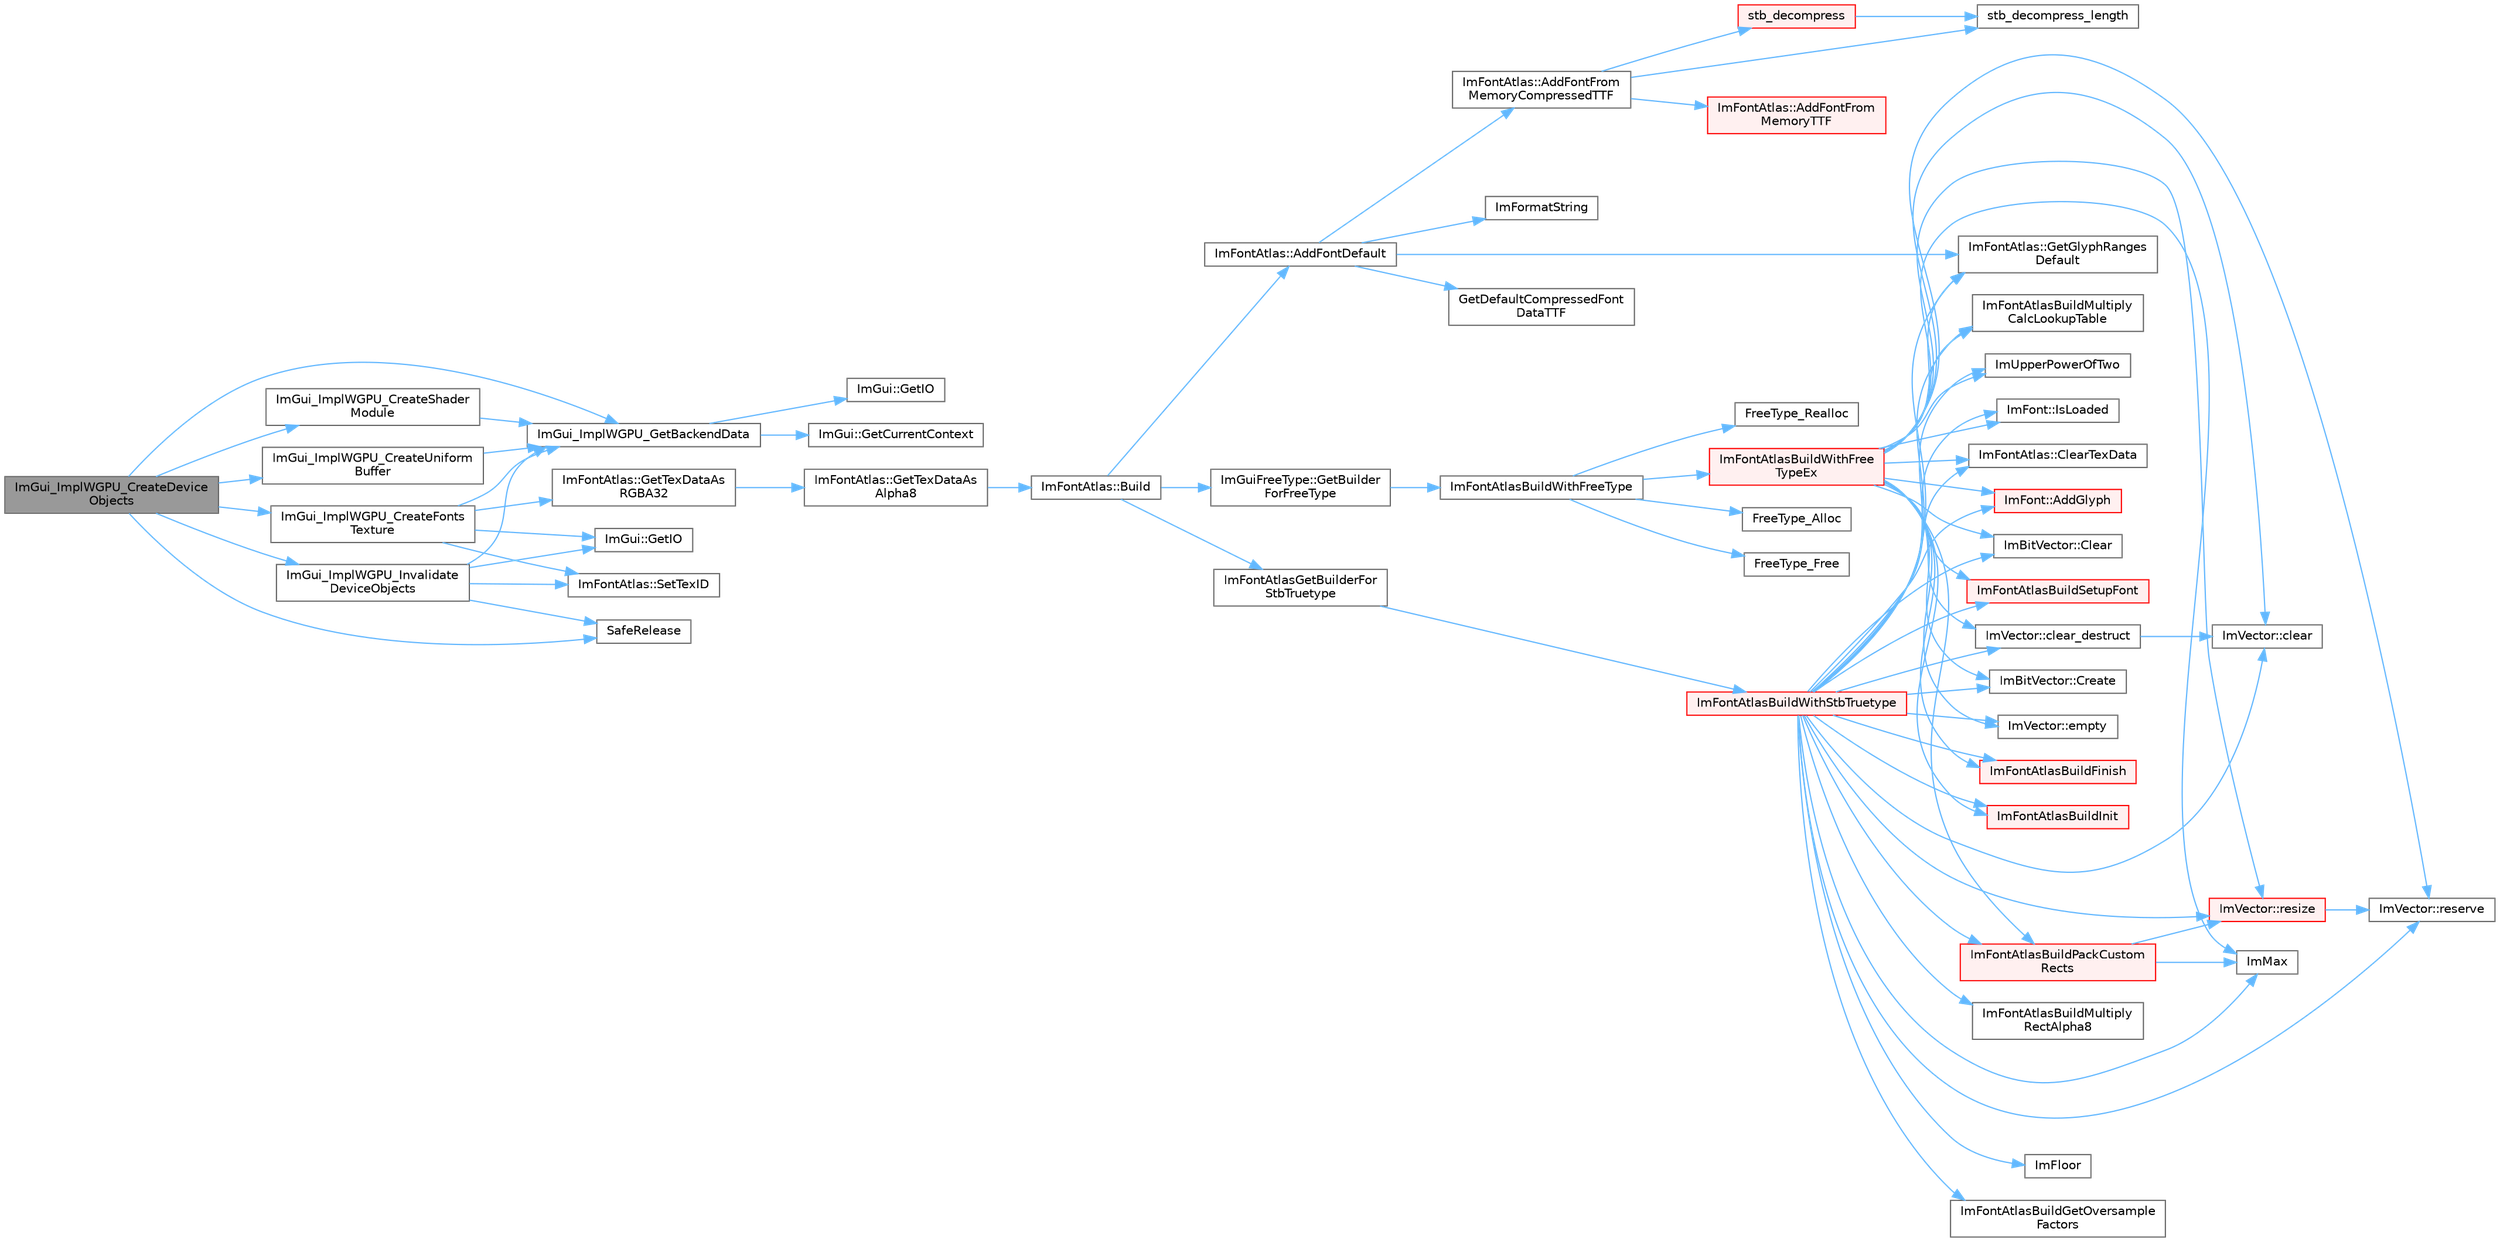 digraph "ImGui_ImplWGPU_CreateDeviceObjects"
{
 // LATEX_PDF_SIZE
  bgcolor="transparent";
  edge [fontname=Helvetica,fontsize=10,labelfontname=Helvetica,labelfontsize=10];
  node [fontname=Helvetica,fontsize=10,shape=box,height=0.2,width=0.4];
  rankdir="LR";
  Node1 [id="Node000001",label="ImGui_ImplWGPU_CreateDevice\lObjects",height=0.2,width=0.4,color="gray40", fillcolor="grey60", style="filled", fontcolor="black",tooltip=" "];
  Node1 -> Node2 [id="edge1_Node000001_Node000002",color="steelblue1",style="solid",tooltip=" "];
  Node2 [id="Node000002",label="ImGui_ImplWGPU_CreateFonts\lTexture",height=0.2,width=0.4,color="grey40", fillcolor="white", style="filled",URL="$imgui__impl__wgpu_8cpp.html#adf54cdc5c0c6af718f0efb46b8b312d9",tooltip=" "];
  Node2 -> Node3 [id="edge2_Node000002_Node000003",color="steelblue1",style="solid",tooltip=" "];
  Node3 [id="Node000003",label="ImGui::GetIO",height=0.2,width=0.4,color="grey40", fillcolor="white", style="filled",URL="$namespace_im_gui.html#a3179e560812f878f3961ce803a5d9302",tooltip=" "];
  Node2 -> Node4 [id="edge3_Node000002_Node000004",color="steelblue1",style="solid",tooltip=" "];
  Node4 [id="Node000004",label="ImFontAtlas::GetTexDataAs\lRGBA32",height=0.2,width=0.4,color="grey40", fillcolor="white", style="filled",URL="$struct_im_font_atlas.html#a8abb0c4e67ebb38249d4df71218c4eec",tooltip=" "];
  Node4 -> Node5 [id="edge4_Node000004_Node000005",color="steelblue1",style="solid",tooltip=" "];
  Node5 [id="Node000005",label="ImFontAtlas::GetTexDataAs\lAlpha8",height=0.2,width=0.4,color="grey40", fillcolor="white", style="filled",URL="$struct_im_font_atlas.html#aeff1a1044a1ab68d8f27bb2819cd9f44",tooltip=" "];
  Node5 -> Node6 [id="edge5_Node000005_Node000006",color="steelblue1",style="solid",tooltip=" "];
  Node6 [id="Node000006",label="ImFontAtlas::Build",height=0.2,width=0.4,color="grey40", fillcolor="white", style="filled",URL="$struct_im_font_atlas.html#a81e39e30dffa4dd7e458a53297451e27",tooltip=" "];
  Node6 -> Node7 [id="edge6_Node000006_Node000007",color="steelblue1",style="solid",tooltip=" "];
  Node7 [id="Node000007",label="ImFontAtlas::AddFontDefault",height=0.2,width=0.4,color="grey40", fillcolor="white", style="filled",URL="$struct_im_font_atlas.html#a9d2b4a94579bf603a0d2662cd8348cbd",tooltip=" "];
  Node7 -> Node8 [id="edge7_Node000007_Node000008",color="steelblue1",style="solid",tooltip=" "];
  Node8 [id="Node000008",label="ImFontAtlas::AddFontFrom\lMemoryCompressedTTF",height=0.2,width=0.4,color="grey40", fillcolor="white", style="filled",URL="$struct_im_font_atlas.html#a478ffa07777bf990ade02889e15a21ab",tooltip=" "];
  Node8 -> Node9 [id="edge8_Node000008_Node000009",color="steelblue1",style="solid",tooltip=" "];
  Node9 [id="Node000009",label="ImFontAtlas::AddFontFrom\lMemoryTTF",height=0.2,width=0.4,color="red", fillcolor="#FFF0F0", style="filled",URL="$struct_im_font_atlas.html#a95eec9b791e9c509180030f8176406ff",tooltip=" "];
  Node8 -> Node14 [id="edge9_Node000008_Node000014",color="steelblue1",style="solid",tooltip=" "];
  Node14 [id="Node000014",label="stb_decompress",height=0.2,width=0.4,color="red", fillcolor="#FFF0F0", style="filled",URL="$imgui__draw_8cpp.html#a23f899d930c93d351569ee83cf920570",tooltip=" "];
  Node14 -> Node16 [id="edge10_Node000014_Node000016",color="steelblue1",style="solid",tooltip=" "];
  Node16 [id="Node000016",label="stb_decompress_length",height=0.2,width=0.4,color="grey40", fillcolor="white", style="filled",URL="$imgui__draw_8cpp.html#a5a5301def23b33e2156ac79a8b65c69b",tooltip=" "];
  Node8 -> Node16 [id="edge11_Node000008_Node000016",color="steelblue1",style="solid",tooltip=" "];
  Node7 -> Node20 [id="edge12_Node000007_Node000020",color="steelblue1",style="solid",tooltip=" "];
  Node20 [id="Node000020",label="GetDefaultCompressedFont\lDataTTF",height=0.2,width=0.4,color="grey40", fillcolor="white", style="filled",URL="$imgui__draw_8cpp.html#abc3b462ef2c5ef511d4f7231e3d9b853",tooltip=" "];
  Node7 -> Node21 [id="edge13_Node000007_Node000021",color="steelblue1",style="solid",tooltip=" "];
  Node21 [id="Node000021",label="ImFontAtlas::GetGlyphRanges\lDefault",height=0.2,width=0.4,color="grey40", fillcolor="white", style="filled",URL="$struct_im_font_atlas.html#adec0df140eb1dc01c2a22a5253d62820",tooltip=" "];
  Node7 -> Node22 [id="edge14_Node000007_Node000022",color="steelblue1",style="solid",tooltip=" "];
  Node22 [id="Node000022",label="ImFormatString",height=0.2,width=0.4,color="grey40", fillcolor="white", style="filled",URL="$imgui_8cpp.html#a75ccaf7d676b1f567ba888ae42ac3809",tooltip=" "];
  Node6 -> Node23 [id="edge15_Node000006_Node000023",color="steelblue1",style="solid",tooltip=" "];
  Node23 [id="Node000023",label="ImGuiFreeType::GetBuilder\lForFreeType",height=0.2,width=0.4,color="grey40", fillcolor="white", style="filled",URL="$namespace_im_gui_free_type.html#ad0ba08f92f212ec5da9dd7a2872e0ae3",tooltip=" "];
  Node23 -> Node24 [id="edge16_Node000023_Node000024",color="steelblue1",style="solid",tooltip=" "];
  Node24 [id="Node000024",label="ImFontAtlasBuildWithFreeType",height=0.2,width=0.4,color="grey40", fillcolor="white", style="filled",URL="$imgui__freetype_8cpp.html#a59c51a543162f6d8a70c66e526f2f5fe",tooltip=" "];
  Node24 -> Node25 [id="edge17_Node000024_Node000025",color="steelblue1",style="solid",tooltip=" "];
  Node25 [id="Node000025",label="FreeType_Alloc",height=0.2,width=0.4,color="grey40", fillcolor="white", style="filled",URL="$imgui__freetype_8cpp.html#a6a98733a4a93bb0b2a6cc6c1d1c0637c",tooltip=" "];
  Node24 -> Node26 [id="edge18_Node000024_Node000026",color="steelblue1",style="solid",tooltip=" "];
  Node26 [id="Node000026",label="FreeType_Free",height=0.2,width=0.4,color="grey40", fillcolor="white", style="filled",URL="$imgui__freetype_8cpp.html#abc3aa644b842c8087c6a785b59fcf5e6",tooltip=" "];
  Node24 -> Node27 [id="edge19_Node000024_Node000027",color="steelblue1",style="solid",tooltip=" "];
  Node27 [id="Node000027",label="FreeType_Realloc",height=0.2,width=0.4,color="grey40", fillcolor="white", style="filled",URL="$imgui__freetype_8cpp.html#afb83eb710c8c6c48c842184d2b43bd72",tooltip=" "];
  Node24 -> Node28 [id="edge20_Node000024_Node000028",color="steelblue1",style="solid",tooltip=" "];
  Node28 [id="Node000028",label="ImFontAtlasBuildWithFree\lTypeEx",height=0.2,width=0.4,color="red", fillcolor="#FFF0F0", style="filled",URL="$imgui__freetype_8cpp.html#af965b039f4cb8ad8bcdc5a1981ac5d81",tooltip=" "];
  Node28 -> Node29 [id="edge21_Node000028_Node000029",color="steelblue1",style="solid",tooltip=" "];
  Node29 [id="Node000029",label="ImFont::AddGlyph",height=0.2,width=0.4,color="red", fillcolor="#FFF0F0", style="filled",URL="$struct_im_font.html#a1badad96fa8d41b4754fc7bdb826e6b2",tooltip=" "];
  Node28 -> Node33 [id="edge22_Node000028_Node000033",color="steelblue1",style="solid",tooltip=" "];
  Node33 [id="Node000033",label="ImBitVector::Clear",height=0.2,width=0.4,color="grey40", fillcolor="white", style="filled",URL="$struct_im_bit_vector.html#a6486ac9a357400a42af07909f937a659",tooltip=" "];
  Node28 -> Node34 [id="edge23_Node000028_Node000034",color="steelblue1",style="solid",tooltip=" "];
  Node34 [id="Node000034",label="ImVector::clear",height=0.2,width=0.4,color="grey40", fillcolor="white", style="filled",URL="$struct_im_vector.html#ae2d401b4ec5f1113cdb8edb5a61a38f7",tooltip=" "];
  Node28 -> Node35 [id="edge24_Node000028_Node000035",color="steelblue1",style="solid",tooltip=" "];
  Node35 [id="Node000035",label="ImVector::clear_destruct",height=0.2,width=0.4,color="grey40", fillcolor="white", style="filled",URL="$struct_im_vector.html#ac1ed34eac753156e87e8a92f78dbbe3f",tooltip=" "];
  Node35 -> Node34 [id="edge25_Node000035_Node000034",color="steelblue1",style="solid",tooltip=" "];
  Node28 -> Node11 [id="edge26_Node000028_Node000011",color="steelblue1",style="solid",tooltip=" "];
  Node11 [id="Node000011",label="ImFontAtlas::ClearTexData",height=0.2,width=0.4,color="grey40", fillcolor="white", style="filled",URL="$struct_im_font_atlas.html#a3ede4bd513bec044c77ac392ad9c6e86",tooltip=" "];
  Node28 -> Node36 [id="edge27_Node000028_Node000036",color="steelblue1",style="solid",tooltip=" "];
  Node36 [id="Node000036",label="ImBitVector::Create",height=0.2,width=0.4,color="grey40", fillcolor="white", style="filled",URL="$struct_im_bit_vector.html#a2e25a0809000ad27bfc3fb89f3d04829",tooltip=" "];
  Node28 -> Node37 [id="edge28_Node000028_Node000037",color="steelblue1",style="solid",tooltip=" "];
  Node37 [id="Node000037",label="ImVector::empty",height=0.2,width=0.4,color="grey40", fillcolor="white", style="filled",URL="$struct_im_vector.html#aa53e48a5272f4bad1099368769514ff1",tooltip=" "];
  Node28 -> Node21 [id="edge29_Node000028_Node000021",color="steelblue1",style="solid",tooltip=" "];
  Node28 -> Node39 [id="edge30_Node000028_Node000039",color="steelblue1",style="solid",tooltip=" "];
  Node39 [id="Node000039",label="ImFontAtlasBuildFinish",height=0.2,width=0.4,color="red", fillcolor="#FFF0F0", style="filled",URL="$imgui__draw_8cpp.html#adbf0ee92b3ac86e30b9e81f552d15d37",tooltip=" "];
  Node28 -> Node53 [id="edge31_Node000028_Node000053",color="steelblue1",style="solid",tooltip=" "];
  Node53 [id="Node000053",label="ImFontAtlasBuildInit",height=0.2,width=0.4,color="red", fillcolor="#FFF0F0", style="filled",URL="$imgui__draw_8cpp.html#ac050ff181df43cec0b63d834b6039c3f",tooltip=" "];
  Node28 -> Node55 [id="edge32_Node000028_Node000055",color="steelblue1",style="solid",tooltip=" "];
  Node55 [id="Node000055",label="ImFontAtlasBuildMultiply\lCalcLookupTable",height=0.2,width=0.4,color="grey40", fillcolor="white", style="filled",URL="$imgui__draw_8cpp.html#a8d5f3a053aae34ac7b93e39cb9096d06",tooltip=" "];
  Node28 -> Node56 [id="edge33_Node000028_Node000056",color="steelblue1",style="solid",tooltip=" "];
  Node56 [id="Node000056",label="ImFontAtlasBuildPackCustom\lRects",height=0.2,width=0.4,color="red", fillcolor="#FFF0F0", style="filled",URL="$imgui__draw_8cpp.html#add0fcd1708ca3540688d8277fc01bf3f",tooltip=" "];
  Node56 -> Node45 [id="edge34_Node000056_Node000045",color="steelblue1",style="solid",tooltip=" "];
  Node45 [id="Node000045",label="ImMax",height=0.2,width=0.4,color="grey40", fillcolor="white", style="filled",URL="$imgui__internal_8h.html#a7667efd95147d0422f140917c71a9226",tooltip=" "];
  Node56 -> Node57 [id="edge35_Node000056_Node000057",color="steelblue1",style="solid",tooltip=" "];
  Node57 [id="Node000057",label="ImVector::resize",height=0.2,width=0.4,color="red", fillcolor="#FFF0F0", style="filled",URL="$struct_im_vector.html#ac371dd62e56ae486b1a5038cf07eee56",tooltip=" "];
  Node57 -> Node59 [id="edge36_Node000057_Node000059",color="steelblue1",style="solid",tooltip=" "];
  Node59 [id="Node000059",label="ImVector::reserve",height=0.2,width=0.4,color="grey40", fillcolor="white", style="filled",URL="$struct_im_vector.html#a0f14f5736c3372157856eebb67123b75",tooltip=" "];
  Node28 -> Node62 [id="edge37_Node000028_Node000062",color="steelblue1",style="solid",tooltip=" "];
  Node62 [id="Node000062",label="ImFontAtlasBuildSetupFont",height=0.2,width=0.4,color="red", fillcolor="#FFF0F0", style="filled",URL="$imgui__draw_8cpp.html#a4bea0932904c84de73237df3f1f76bdd",tooltip=" "];
  Node28 -> Node45 [id="edge38_Node000028_Node000045",color="steelblue1",style="solid",tooltip=" "];
  Node28 -> Node64 [id="edge39_Node000028_Node000064",color="steelblue1",style="solid",tooltip=" "];
  Node64 [id="Node000064",label="ImUpperPowerOfTwo",height=0.2,width=0.4,color="grey40", fillcolor="white", style="filled",URL="$imgui__internal_8h.html#adae096c61c812293ec61ac541c146674",tooltip=" "];
  Node28 -> Node65 [id="edge40_Node000028_Node000065",color="steelblue1",style="solid",tooltip=" "];
  Node65 [id="Node000065",label="ImFont::IsLoaded",height=0.2,width=0.4,color="grey40", fillcolor="white", style="filled",URL="$struct_im_font.html#a97dafa61cc94e84be396d69b0d42b1ce",tooltip=" "];
  Node28 -> Node59 [id="edge41_Node000028_Node000059",color="steelblue1",style="solid",tooltip=" "];
  Node28 -> Node57 [id="edge42_Node000028_Node000057",color="steelblue1",style="solid",tooltip=" "];
  Node6 -> Node71 [id="edge43_Node000006_Node000071",color="steelblue1",style="solid",tooltip=" "];
  Node71 [id="Node000071",label="ImFontAtlasGetBuilderFor\lStbTruetype",height=0.2,width=0.4,color="grey40", fillcolor="white", style="filled",URL="$imgui__draw_8cpp.html#a4c276d0224ef420d570c9485c4c76a19",tooltip=" "];
  Node71 -> Node72 [id="edge44_Node000071_Node000072",color="steelblue1",style="solid",tooltip=" "];
  Node72 [id="Node000072",label="ImFontAtlasBuildWithStbTruetype",height=0.2,width=0.4,color="red", fillcolor="#FFF0F0", style="filled",URL="$imgui__draw_8cpp.html#a2f785bd6dd330af7a832589fa24f303a",tooltip=" "];
  Node72 -> Node29 [id="edge45_Node000072_Node000029",color="steelblue1",style="solid",tooltip=" "];
  Node72 -> Node33 [id="edge46_Node000072_Node000033",color="steelblue1",style="solid",tooltip=" "];
  Node72 -> Node34 [id="edge47_Node000072_Node000034",color="steelblue1",style="solid",tooltip=" "];
  Node72 -> Node35 [id="edge48_Node000072_Node000035",color="steelblue1",style="solid",tooltip=" "];
  Node72 -> Node11 [id="edge49_Node000072_Node000011",color="steelblue1",style="solid",tooltip=" "];
  Node72 -> Node36 [id="edge50_Node000072_Node000036",color="steelblue1",style="solid",tooltip=" "];
  Node72 -> Node37 [id="edge51_Node000072_Node000037",color="steelblue1",style="solid",tooltip=" "];
  Node72 -> Node21 [id="edge52_Node000072_Node000021",color="steelblue1",style="solid",tooltip=" "];
  Node72 -> Node73 [id="edge53_Node000072_Node000073",color="steelblue1",style="solid",tooltip=" "];
  Node73 [id="Node000073",label="ImFloor",height=0.2,width=0.4,color="grey40", fillcolor="white", style="filled",URL="$imgui__internal_8h.html#a51a84b6be21807818b857a8565d97912",tooltip=" "];
  Node72 -> Node39 [id="edge54_Node000072_Node000039",color="steelblue1",style="solid",tooltip=" "];
  Node72 -> Node74 [id="edge55_Node000072_Node000074",color="steelblue1",style="solid",tooltip=" "];
  Node74 [id="Node000074",label="ImFontAtlasBuildGetOversample\lFactors",height=0.2,width=0.4,color="grey40", fillcolor="white", style="filled",URL="$imgui__draw_8cpp.html#aa1efcf4c3caa22137e6a7d548435af5a",tooltip=" "];
  Node72 -> Node53 [id="edge56_Node000072_Node000053",color="steelblue1",style="solid",tooltip=" "];
  Node72 -> Node55 [id="edge57_Node000072_Node000055",color="steelblue1",style="solid",tooltip=" "];
  Node72 -> Node75 [id="edge58_Node000072_Node000075",color="steelblue1",style="solid",tooltip=" "];
  Node75 [id="Node000075",label="ImFontAtlasBuildMultiply\lRectAlpha8",height=0.2,width=0.4,color="grey40", fillcolor="white", style="filled",URL="$imgui__draw_8cpp.html#a8dc3feae771599949b33712b520e9060",tooltip=" "];
  Node72 -> Node56 [id="edge59_Node000072_Node000056",color="steelblue1",style="solid",tooltip=" "];
  Node72 -> Node62 [id="edge60_Node000072_Node000062",color="steelblue1",style="solid",tooltip=" "];
  Node72 -> Node45 [id="edge61_Node000072_Node000045",color="steelblue1",style="solid",tooltip=" "];
  Node72 -> Node64 [id="edge62_Node000072_Node000064",color="steelblue1",style="solid",tooltip=" "];
  Node72 -> Node65 [id="edge63_Node000072_Node000065",color="steelblue1",style="solid",tooltip=" "];
  Node72 -> Node59 [id="edge64_Node000072_Node000059",color="steelblue1",style="solid",tooltip=" "];
  Node72 -> Node57 [id="edge65_Node000072_Node000057",color="steelblue1",style="solid",tooltip=" "];
  Node2 -> Node88 [id="edge66_Node000002_Node000088",color="steelblue1",style="solid",tooltip=" "];
  Node88 [id="Node000088",label="ImGui_ImplWGPU_GetBackendData",height=0.2,width=0.4,color="grey40", fillcolor="white", style="filled",URL="$imgui__impl__wgpu_8cpp.html#a53ba176feabb9b08ec073556d6cf1c6b",tooltip=" "];
  Node88 -> Node89 [id="edge67_Node000088_Node000089",color="steelblue1",style="solid",tooltip=" "];
  Node89 [id="Node000089",label="ImGui::GetCurrentContext",height=0.2,width=0.4,color="grey40", fillcolor="white", style="filled",URL="$namespace_im_gui.html#af557a6de5538099a0f6047eb994bbf42",tooltip=" "];
  Node88 -> Node90 [id="edge68_Node000088_Node000090",color="steelblue1",style="solid",tooltip=" "];
  Node90 [id="Node000090",label="ImGui::GetIO",height=0.2,width=0.4,color="grey40", fillcolor="white", style="filled",URL="$namespace_im_gui.html#a7dea7d0530868f078324f14a308f0c3c",tooltip=" "];
  Node2 -> Node91 [id="edge69_Node000002_Node000091",color="steelblue1",style="solid",tooltip=" "];
  Node91 [id="Node000091",label="ImFontAtlas::SetTexID",height=0.2,width=0.4,color="grey40", fillcolor="white", style="filled",URL="$struct_im_font_atlas.html#a96ffd1956c11dac4f79b43c095828445",tooltip=" "];
  Node1 -> Node92 [id="edge70_Node000001_Node000092",color="steelblue1",style="solid",tooltip=" "];
  Node92 [id="Node000092",label="ImGui_ImplWGPU_CreateShader\lModule",height=0.2,width=0.4,color="grey40", fillcolor="white", style="filled",URL="$imgui__impl__wgpu_8cpp.html#a5d6ba68ae4b465b9dcf7112574df294b",tooltip=" "];
  Node92 -> Node88 [id="edge71_Node000092_Node000088",color="steelblue1",style="solid",tooltip=" "];
  Node1 -> Node93 [id="edge72_Node000001_Node000093",color="steelblue1",style="solid",tooltip=" "];
  Node93 [id="Node000093",label="ImGui_ImplWGPU_CreateUniform\lBuffer",height=0.2,width=0.4,color="grey40", fillcolor="white", style="filled",URL="$imgui__impl__wgpu_8cpp.html#ac425abe1e87be63f7a7c6d791fa2c9b4",tooltip=" "];
  Node93 -> Node88 [id="edge73_Node000093_Node000088",color="steelblue1",style="solid",tooltip=" "];
  Node1 -> Node88 [id="edge74_Node000001_Node000088",color="steelblue1",style="solid",tooltip=" "];
  Node1 -> Node94 [id="edge75_Node000001_Node000094",color="steelblue1",style="solid",tooltip=" "];
  Node94 [id="Node000094",label="ImGui_ImplWGPU_Invalidate\lDeviceObjects",height=0.2,width=0.4,color="grey40", fillcolor="white", style="filled",URL="$imgui__impl__wgpu_8cpp.html#a44a6cbee61d0ab0de2dce020cb12437a",tooltip=" "];
  Node94 -> Node3 [id="edge76_Node000094_Node000003",color="steelblue1",style="solid",tooltip=" "];
  Node94 -> Node88 [id="edge77_Node000094_Node000088",color="steelblue1",style="solid",tooltip=" "];
  Node94 -> Node95 [id="edge78_Node000094_Node000095",color="steelblue1",style="solid",tooltip=" "];
  Node95 [id="Node000095",label="SafeRelease",height=0.2,width=0.4,color="grey40", fillcolor="white", style="filled",URL="$imgui__impl__wgpu_8cpp.html#a58e6b66450d73c0953b43f493f4aa179",tooltip=" "];
  Node94 -> Node91 [id="edge79_Node000094_Node000091",color="steelblue1",style="solid",tooltip=" "];
  Node1 -> Node95 [id="edge80_Node000001_Node000095",color="steelblue1",style="solid",tooltip=" "];
}
